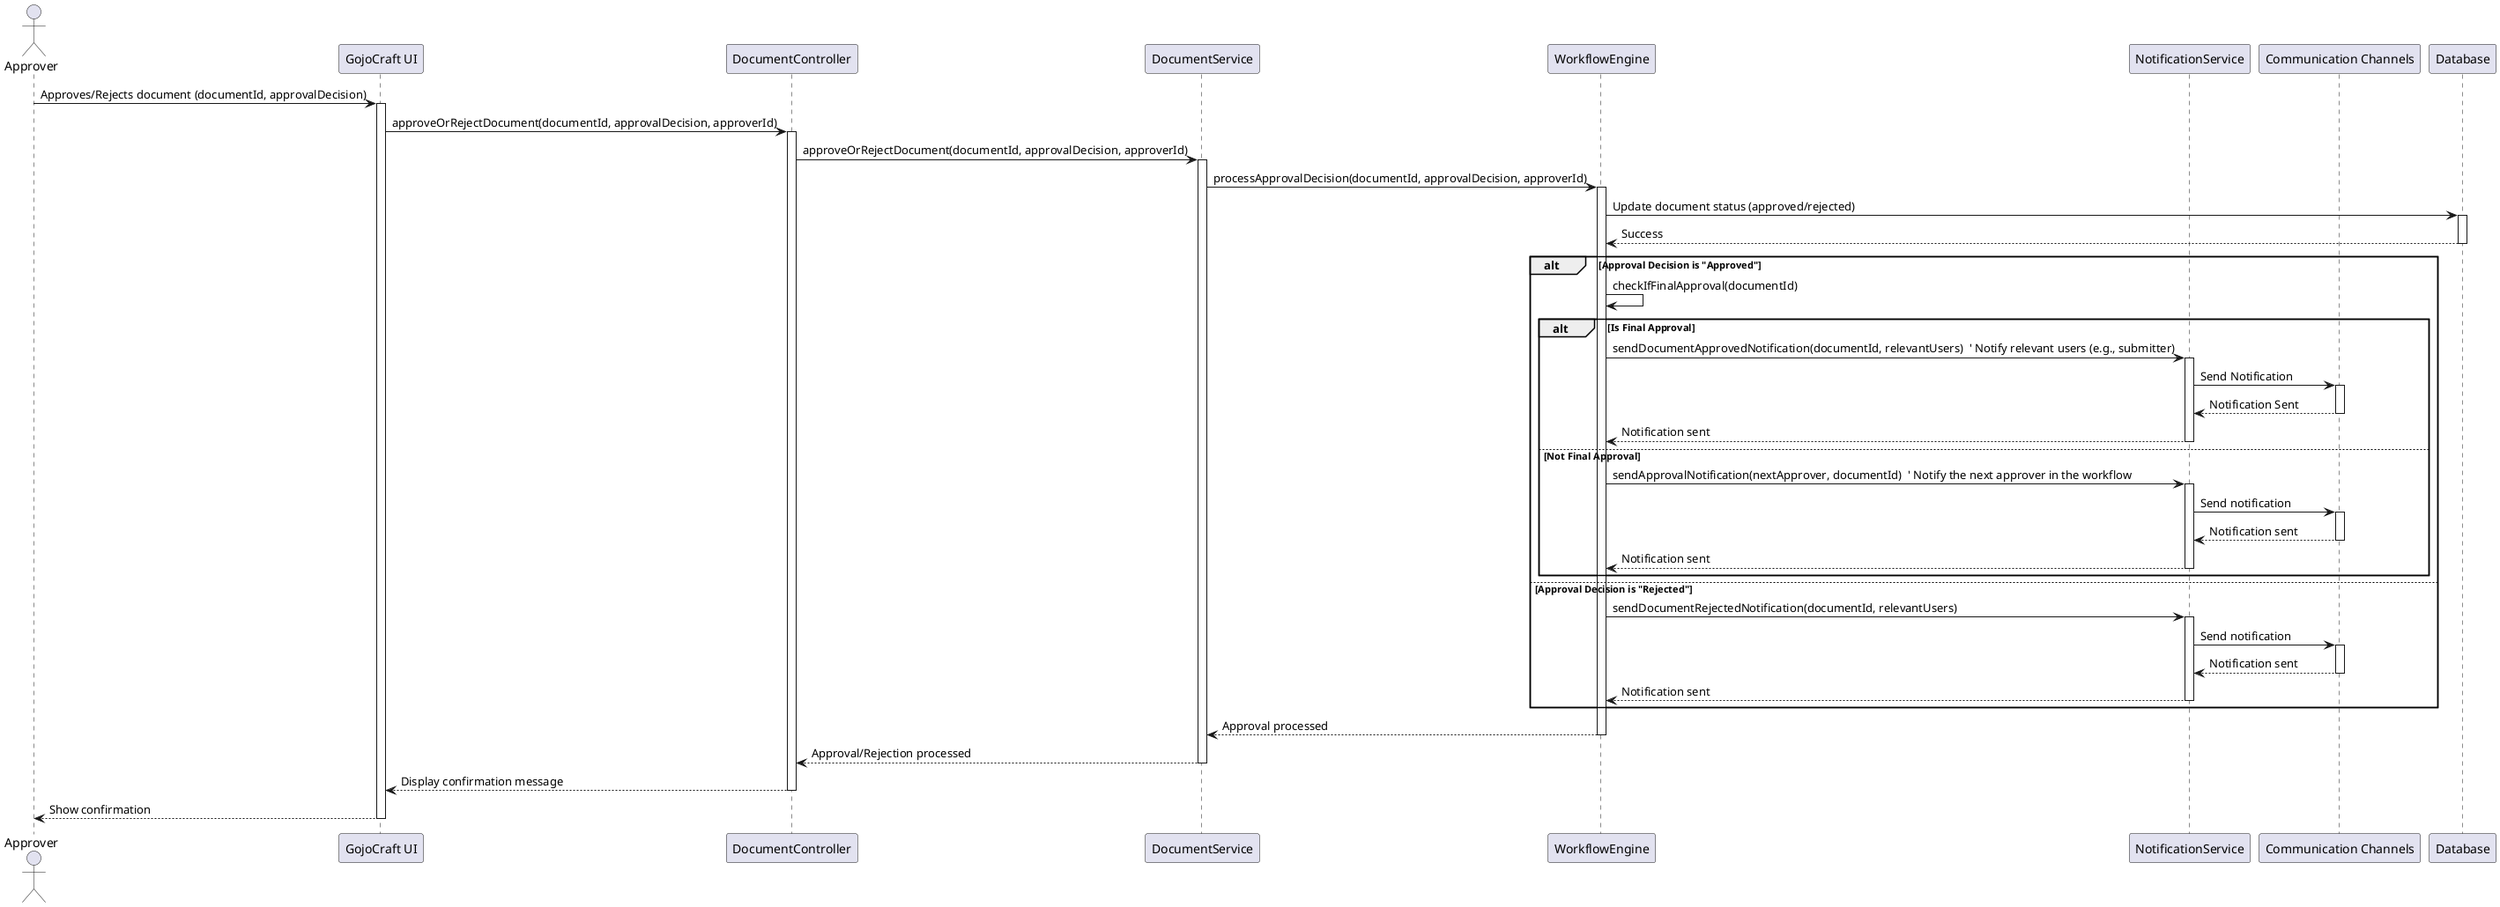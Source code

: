 @startuml
actor Approver as A
participant "GojoCraft UI" as UI
participant "DocumentController" as DC
participant "DocumentService" as DS
participant "WorkflowEngine" as WE
participant "NotificationService" as NS
participant "Communication Channels" as CC

A -> UI: Approves/Rejects document (documentId, approvalDecision)
activate UI
UI -> DC: approveOrRejectDocument(documentId, approvalDecision, approverId)
activate DC
DC -> DS: approveOrRejectDocument(documentId, approvalDecision, approverId)
activate DS
DS -> WE: processApprovalDecision(documentId, approvalDecision, approverId)
activate WE
WE -> Database: Update document status (approved/rejected)
activate Database
Database --> WE: Success
deactivate Database

alt Approval Decision is "Approved"
    WE -> WE: checkIfFinalApproval(documentId)
    alt Is Final Approval
        WE -> NS: sendDocumentApprovedNotification(documentId, relevantUsers)  ' Notify relevant users (e.g., submitter)
         activate NS
        NS -> CC: Send Notification
        activate CC
        CC --> NS: Notification Sent
        deactivate CC
        NS --> WE: Notification sent
        deactivate NS
    else Not Final Approval
       WE -> NS: sendApprovalNotification(nextApprover, documentId)  ' Notify the next approver in the workflow
       activate NS
       NS -> CC: Send notification
       activate CC
       CC --> NS: Notification sent
       deactivate CC
       NS --> WE: Notification sent
       deactivate NS
    end

else  Approval Decision is "Rejected"
 WE -> NS: sendDocumentRejectedNotification(documentId, relevantUsers)
 activate NS
 NS -> CC: Send notification
 activate CC
 CC --> NS: Notification sent
 deactivate CC
 NS --> WE: Notification sent
 deactivate NS


end



WE --> DS: Approval processed
deactivate WE
DS --> DC: Approval/Rejection processed
deactivate DS
DC --> UI: Display confirmation message
deactivate DC
UI --> A: Show confirmation
deactivate UI


@enduml